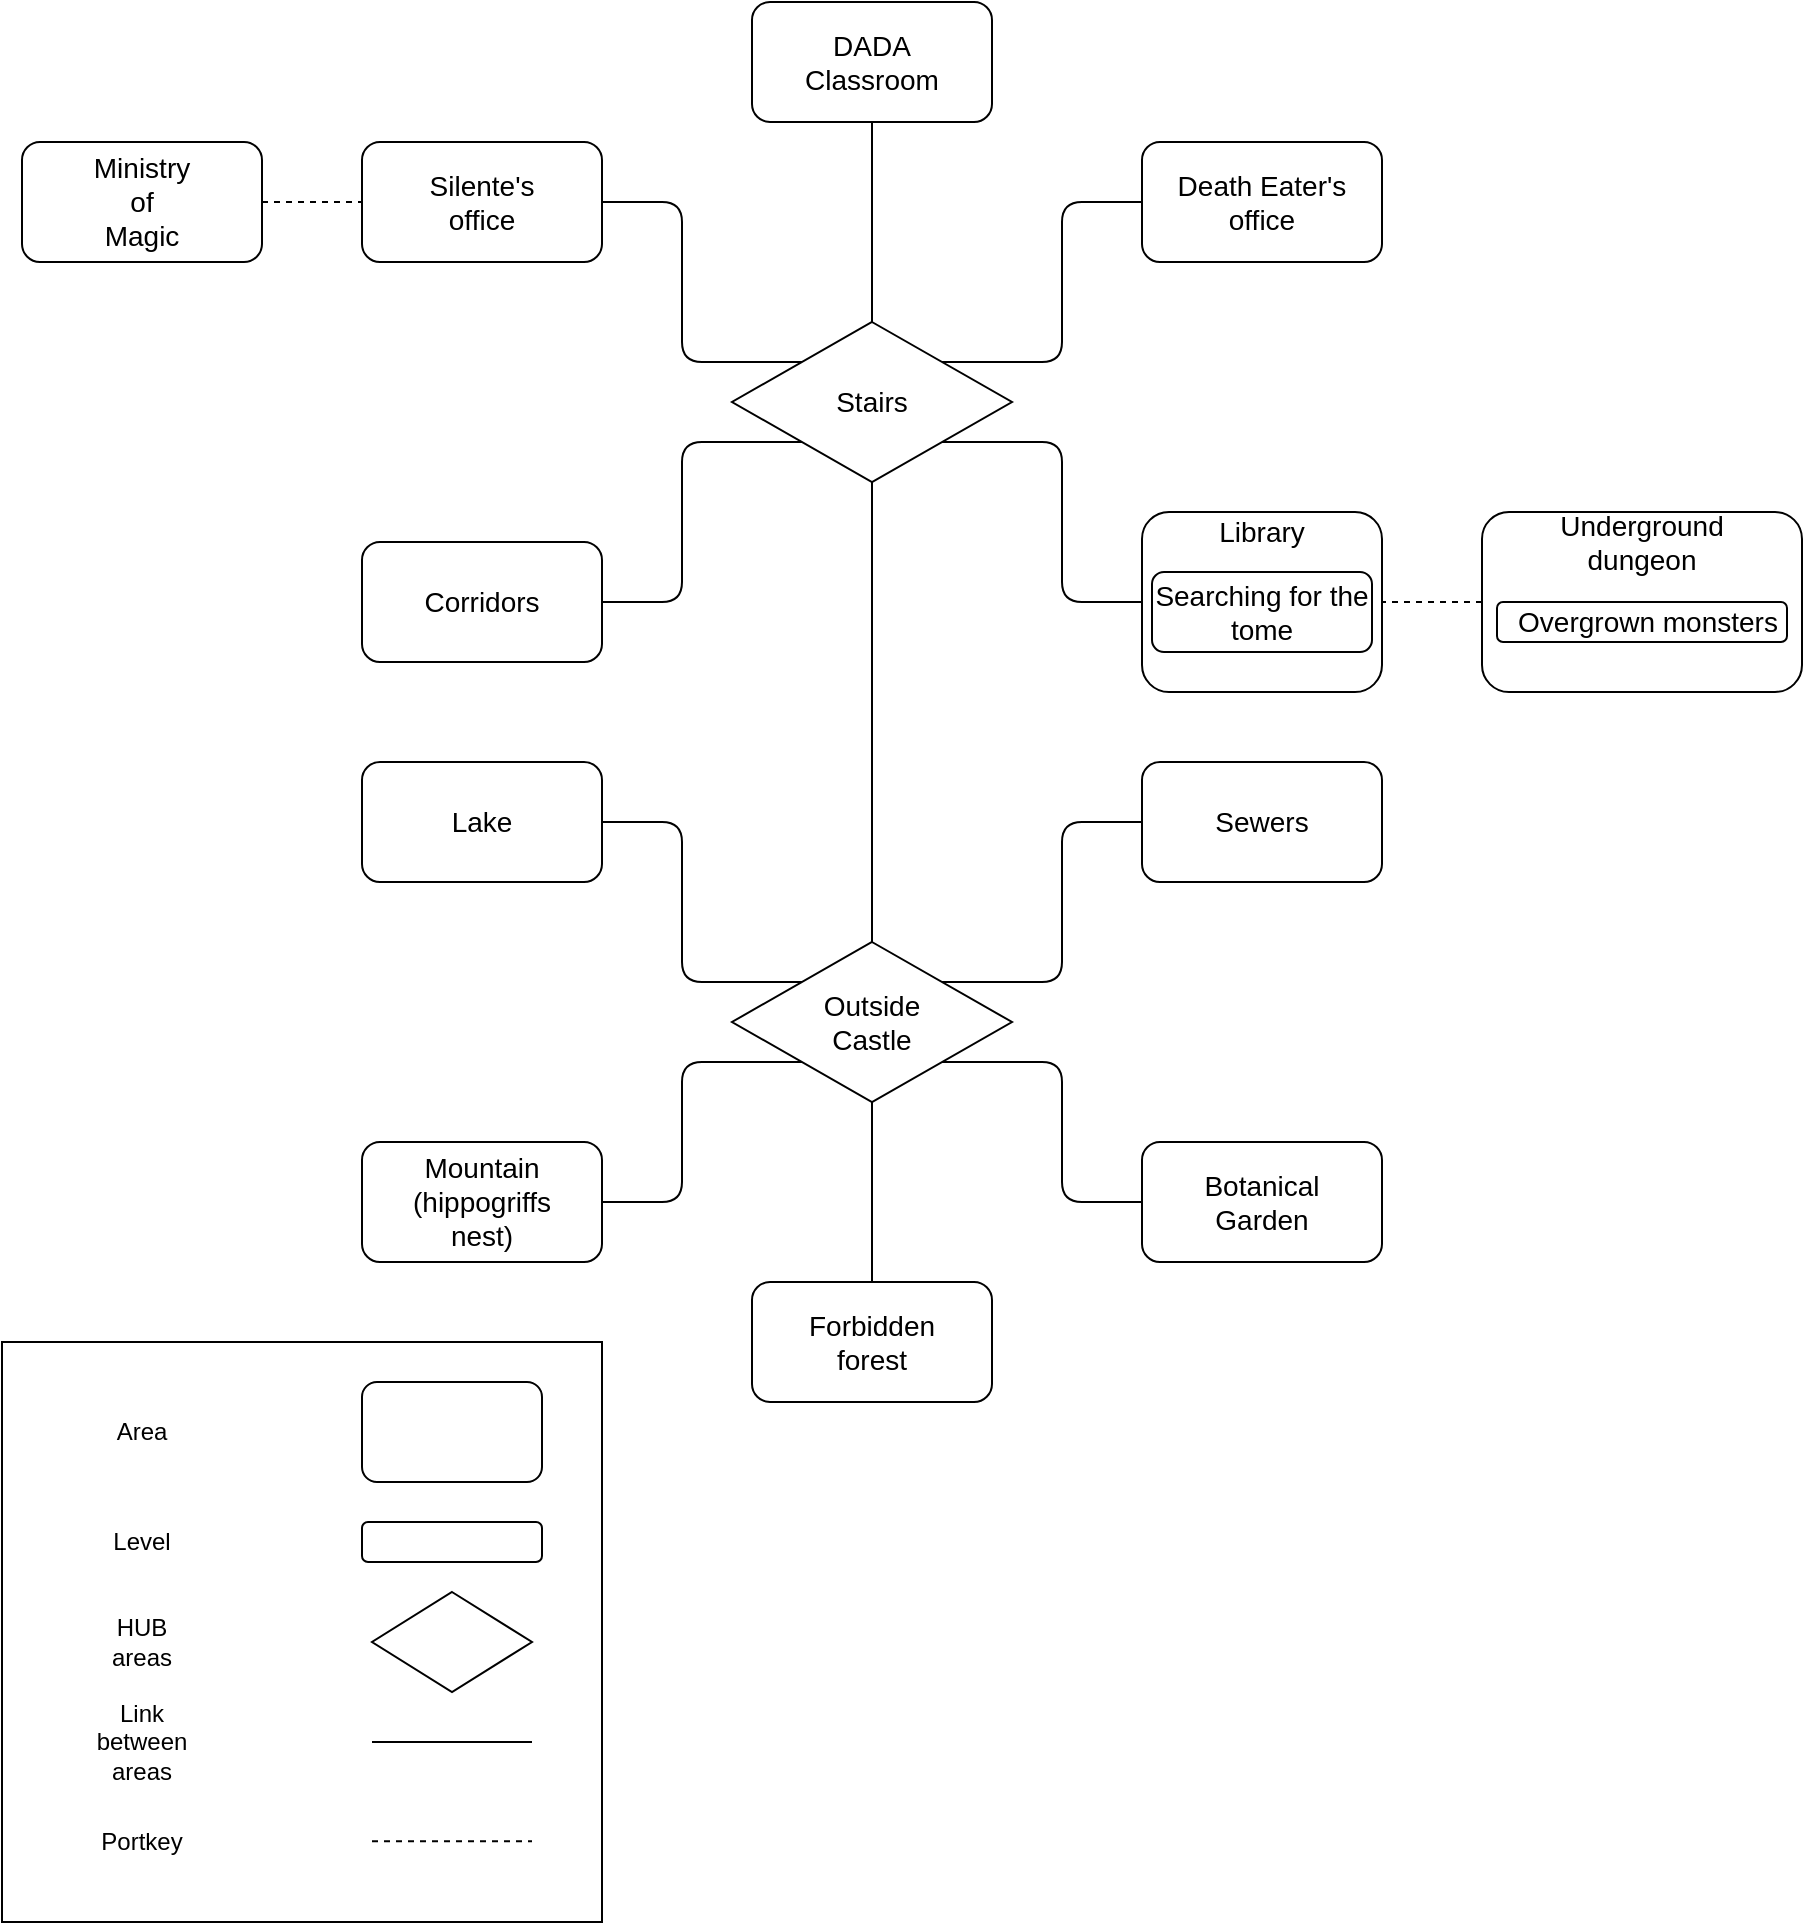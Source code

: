 <mxfile version="13.7.9" type="device"><diagram id="MnBBiq-cmBgerUR0bNqA" name="Pagina-1"><mxGraphModel dx="1086" dy="806" grid="1" gridSize="10" guides="1" tooltips="1" connect="1" arrows="1" fold="1" page="1" pageScale="1" pageWidth="4681" pageHeight="3300" math="0" shadow="0"><root><mxCell id="0"/><mxCell id="1" parent="0"/><mxCell id="7Ep4j6iloRdLz8asTo0H-3" value="" style="rounded=1;whiteSpace=wrap;html=1;" parent="1" vertex="1"><mxGeometry x="525" y="70" width="120" height="60" as="geometry"/></mxCell><mxCell id="7Ep4j6iloRdLz8asTo0H-4" value="&lt;font style=&quot;font-size: 14px&quot;&gt;DADA Classroom&lt;/font&gt;" style="text;html=1;strokeColor=none;fillColor=none;align=center;verticalAlign=middle;whiteSpace=wrap;rounded=0;" parent="1" vertex="1"><mxGeometry x="565" y="90" width="40" height="20" as="geometry"/></mxCell><mxCell id="7Ep4j6iloRdLz8asTo0H-5" value="" style="rhombus;whiteSpace=wrap;html=1;" parent="1" vertex="1"><mxGeometry x="515" y="230" width="140" height="80" as="geometry"/></mxCell><mxCell id="7Ep4j6iloRdLz8asTo0H-6" value="&lt;font style=&quot;font-size: 14px&quot;&gt;Stairs&lt;/font&gt;" style="text;html=1;strokeColor=none;fillColor=none;align=center;verticalAlign=middle;whiteSpace=wrap;rounded=0;" parent="1" vertex="1"><mxGeometry x="565" y="260" width="40" height="20" as="geometry"/></mxCell><mxCell id="7Ep4j6iloRdLz8asTo0H-7" value="" style="rounded=1;whiteSpace=wrap;html=1;" parent="1" vertex="1"><mxGeometry x="720" y="140" width="120" height="60" as="geometry"/></mxCell><mxCell id="7Ep4j6iloRdLz8asTo0H-8" value="&lt;font style=&quot;font-size: 14px&quot;&gt;Death Eater's&lt;br&gt;office&lt;br&gt;&lt;/font&gt;" style="text;html=1;strokeColor=none;fillColor=none;align=center;verticalAlign=middle;whiteSpace=wrap;rounded=0;" parent="1" vertex="1"><mxGeometry x="730" y="160" width="100" height="20" as="geometry"/></mxCell><mxCell id="7Ep4j6iloRdLz8asTo0H-9" value="" style="rounded=1;whiteSpace=wrap;html=1;" parent="1" vertex="1"><mxGeometry x="330" y="140" width="120" height="60" as="geometry"/></mxCell><mxCell id="7Ep4j6iloRdLz8asTo0H-10" value="&lt;font style=&quot;font-size: 14px&quot;&gt;Silente's&lt;br&gt;office&lt;br&gt;&lt;/font&gt;" style="text;html=1;strokeColor=none;fillColor=none;align=center;verticalAlign=middle;whiteSpace=wrap;rounded=0;" parent="1" vertex="1"><mxGeometry x="370" y="160" width="40" height="20" as="geometry"/></mxCell><mxCell id="7Ep4j6iloRdLz8asTo0H-11" value="" style="rounded=1;whiteSpace=wrap;html=1;" parent="1" vertex="1"><mxGeometry x="720" y="325" width="120" height="90" as="geometry"/></mxCell><mxCell id="7Ep4j6iloRdLz8asTo0H-12" value="&lt;font style=&quot;font-size: 14px&quot;&gt;Library&lt;br&gt;&lt;/font&gt;" style="text;html=1;strokeColor=none;fillColor=none;align=center;verticalAlign=middle;whiteSpace=wrap;rounded=0;" parent="1" vertex="1"><mxGeometry x="760" y="325" width="40" height="20" as="geometry"/></mxCell><mxCell id="7Ep4j6iloRdLz8asTo0H-13" value="" style="rounded=1;whiteSpace=wrap;html=1;" parent="1" vertex="1"><mxGeometry x="890" y="325" width="160" height="90" as="geometry"/></mxCell><mxCell id="7Ep4j6iloRdLz8asTo0H-14" value="&lt;font style=&quot;font-size: 14px&quot;&gt;Underground&lt;br&gt;dungeon&lt;br&gt;&lt;/font&gt;" style="text;html=1;strokeColor=none;fillColor=none;align=center;verticalAlign=middle;whiteSpace=wrap;rounded=0;" parent="1" vertex="1"><mxGeometry x="950" y="330" width="40" height="20" as="geometry"/></mxCell><mxCell id="7Ep4j6iloRdLz8asTo0H-15" value="" style="endArrow=none;html=1;exitX=0.5;exitY=0;exitDx=0;exitDy=0;entryX=0.5;entryY=1;entryDx=0;entryDy=0;" parent="1" source="7Ep4j6iloRdLz8asTo0H-5" target="7Ep4j6iloRdLz8asTo0H-3" edge="1"><mxGeometry width="50" height="50" relative="1" as="geometry"><mxPoint x="620" y="300" as="sourcePoint"/><mxPoint x="670" y="250" as="targetPoint"/></mxGeometry></mxCell><mxCell id="7Ep4j6iloRdLz8asTo0H-17" value="" style="endArrow=none;html=1;entryX=0;entryY=0;entryDx=0;entryDy=0;exitX=1;exitY=0.5;exitDx=0;exitDy=0;edgeStyle=elbowEdgeStyle;" parent="1" source="7Ep4j6iloRdLz8asTo0H-9" target="7Ep4j6iloRdLz8asTo0H-5" edge="1"><mxGeometry width="50" height="50" relative="1" as="geometry"><mxPoint x="430" y="310" as="sourcePoint"/><mxPoint x="480" y="260" as="targetPoint"/><Array as="points"><mxPoint x="490" y="210"/></Array></mxGeometry></mxCell><mxCell id="7Ep4j6iloRdLz8asTo0H-19" value="" style="rounded=1;whiteSpace=wrap;html=1;" parent="1" vertex="1"><mxGeometry x="330" y="340" width="120" height="60" as="geometry"/></mxCell><mxCell id="7Ep4j6iloRdLz8asTo0H-20" value="&lt;font style=&quot;font-size: 14px&quot;&gt;Corridors&lt;br&gt;&lt;/font&gt;" style="text;html=1;strokeColor=none;fillColor=none;align=center;verticalAlign=middle;whiteSpace=wrap;rounded=0;" parent="1" vertex="1"><mxGeometry x="370" y="360" width="40" height="20" as="geometry"/></mxCell><mxCell id="7Ep4j6iloRdLz8asTo0H-21" value="" style="endArrow=none;html=1;exitX=0;exitY=1;exitDx=0;exitDy=0;entryX=1;entryY=0.5;entryDx=0;entryDy=0;edgeStyle=elbowEdgeStyle;" parent="1" source="7Ep4j6iloRdLz8asTo0H-5" target="7Ep4j6iloRdLz8asTo0H-19" edge="1"><mxGeometry width="50" height="50" relative="1" as="geometry"><mxPoint x="600" y="320" as="sourcePoint"/><mxPoint x="650" y="270" as="targetPoint"/><Array as="points"><mxPoint x="490" y="340"/></Array></mxGeometry></mxCell><mxCell id="7Ep4j6iloRdLz8asTo0H-24" value="" style="endArrow=none;html=1;exitX=0;exitY=0.5;exitDx=0;exitDy=0;entryX=1;entryY=1;entryDx=0;entryDy=0;edgeStyle=elbowEdgeStyle;" parent="1" source="7Ep4j6iloRdLz8asTo0H-11" target="7Ep4j6iloRdLz8asTo0H-5" edge="1"><mxGeometry width="50" height="50" relative="1" as="geometry"><mxPoint x="600" y="320" as="sourcePoint"/><mxPoint x="660" y="300" as="targetPoint"/><Array as="points"><mxPoint x="680" y="330"/></Array></mxGeometry></mxCell><mxCell id="7Ep4j6iloRdLz8asTo0H-25" value="" style="endArrow=none;html=1;entryX=1;entryY=0;entryDx=0;entryDy=0;exitX=0;exitY=0.5;exitDx=0;exitDy=0;edgeStyle=elbowEdgeStyle;" parent="1" source="7Ep4j6iloRdLz8asTo0H-7" target="7Ep4j6iloRdLz8asTo0H-5" edge="1"><mxGeometry width="50" height="50" relative="1" as="geometry"><mxPoint x="820" y="200" as="sourcePoint"/><mxPoint x="650" y="270" as="targetPoint"/><Array as="points"><mxPoint x="680" y="210"/></Array></mxGeometry></mxCell><mxCell id="7Ep4j6iloRdLz8asTo0H-26" value="" style="endArrow=none;dashed=1;html=1;entryX=1;entryY=0.5;entryDx=0;entryDy=0;exitX=0;exitY=0.5;exitDx=0;exitDy=0;" parent="1" source="7Ep4j6iloRdLz8asTo0H-13" target="7Ep4j6iloRdLz8asTo0H-11" edge="1"><mxGeometry width="50" height="50" relative="1" as="geometry"><mxPoint x="760" y="395" as="sourcePoint"/><mxPoint x="810" y="345" as="targetPoint"/></mxGeometry></mxCell><mxCell id="7Ep4j6iloRdLz8asTo0H-27" value="" style="rhombus;whiteSpace=wrap;html=1;" parent="1" vertex="1"><mxGeometry x="515" y="540" width="140" height="80" as="geometry"/></mxCell><mxCell id="7Ep4j6iloRdLz8asTo0H-28" value="&lt;font style=&quot;font-size: 14px&quot;&gt;Outside&lt;br&gt;Castle&lt;br&gt;&lt;/font&gt;" style="text;html=1;strokeColor=none;fillColor=none;align=center;verticalAlign=middle;whiteSpace=wrap;rounded=0;" parent="1" vertex="1"><mxGeometry x="565" y="570" width="40" height="20" as="geometry"/></mxCell><mxCell id="7Ep4j6iloRdLz8asTo0H-29" value="" style="endArrow=none;html=1;entryX=0.5;entryY=1;entryDx=0;entryDy=0;exitX=0.5;exitY=0;exitDx=0;exitDy=0;" parent="1" source="7Ep4j6iloRdLz8asTo0H-27" target="7Ep4j6iloRdLz8asTo0H-5" edge="1"><mxGeometry width="50" height="50" relative="1" as="geometry"><mxPoint x="610" y="520" as="sourcePoint"/><mxPoint x="660" y="470" as="targetPoint"/></mxGeometry></mxCell><mxCell id="7Ep4j6iloRdLz8asTo0H-30" value="" style="rounded=1;whiteSpace=wrap;html=1;" parent="1" vertex="1"><mxGeometry x="720" y="450" width="120" height="60" as="geometry"/></mxCell><mxCell id="7Ep4j6iloRdLz8asTo0H-31" value="&lt;font style=&quot;font-size: 14px&quot;&gt;Sewers&lt;br&gt;&lt;/font&gt;" style="text;html=1;strokeColor=none;fillColor=none;align=center;verticalAlign=middle;whiteSpace=wrap;rounded=0;" parent="1" vertex="1"><mxGeometry x="760" y="470" width="40" height="20" as="geometry"/></mxCell><mxCell id="7Ep4j6iloRdLz8asTo0H-32" value="" style="endArrow=none;html=1;exitX=1;exitY=0;exitDx=0;exitDy=0;entryX=0;entryY=0.5;entryDx=0;entryDy=0;edgeStyle=elbowEdgeStyle;" parent="1" source="7Ep4j6iloRdLz8asTo0H-27" target="7Ep4j6iloRdLz8asTo0H-30" edge="1"><mxGeometry width="50" height="50" relative="1" as="geometry"><mxPoint x="700" y="500" as="sourcePoint"/><mxPoint x="750" y="450" as="targetPoint"/><Array as="points"><mxPoint x="680" y="520"/></Array></mxGeometry></mxCell><mxCell id="7Ep4j6iloRdLz8asTo0H-33" value="" style="rounded=1;whiteSpace=wrap;html=1;" parent="1" vertex="1"><mxGeometry x="720" y="640" width="120" height="60" as="geometry"/></mxCell><mxCell id="7Ep4j6iloRdLz8asTo0H-34" value="&lt;font style=&quot;font-size: 14px&quot;&gt;Botanical&lt;br&gt;Garden&lt;br&gt;&lt;/font&gt;" style="text;html=1;strokeColor=none;fillColor=none;align=center;verticalAlign=middle;whiteSpace=wrap;rounded=0;" parent="1" vertex="1"><mxGeometry x="760" y="660" width="40" height="20" as="geometry"/></mxCell><mxCell id="7Ep4j6iloRdLz8asTo0H-35" value="" style="endArrow=none;html=1;entryX=0;entryY=0.5;entryDx=0;entryDy=0;edgeStyle=elbowEdgeStyle;exitX=1;exitY=1;exitDx=0;exitDy=0;" parent="1" source="7Ep4j6iloRdLz8asTo0H-27" target="7Ep4j6iloRdLz8asTo0H-33" edge="1"><mxGeometry width="50" height="50" relative="1" as="geometry"><mxPoint x="700" y="490" as="sourcePoint"/><mxPoint x="750" y="440" as="targetPoint"/><Array as="points"><mxPoint x="680" y="630"/></Array></mxGeometry></mxCell><mxCell id="7Ep4j6iloRdLz8asTo0H-36" value="" style="rounded=1;whiteSpace=wrap;html=1;" parent="1" vertex="1"><mxGeometry x="330" y="450" width="120" height="60" as="geometry"/></mxCell><mxCell id="7Ep4j6iloRdLz8asTo0H-37" value="&lt;font style=&quot;font-size: 14px&quot;&gt;Lake&lt;br&gt;&lt;/font&gt;" style="text;html=1;strokeColor=none;fillColor=none;align=center;verticalAlign=middle;whiteSpace=wrap;rounded=0;" parent="1" vertex="1"><mxGeometry x="370" y="470" width="40" height="20" as="geometry"/></mxCell><mxCell id="7Ep4j6iloRdLz8asTo0H-38" value="" style="endArrow=none;html=1;exitX=1;exitY=0.5;exitDx=0;exitDy=0;entryX=0;entryY=0;entryDx=0;entryDy=0;edgeStyle=elbowEdgeStyle;" parent="1" source="7Ep4j6iloRdLz8asTo0H-36" target="7Ep4j6iloRdLz8asTo0H-27" edge="1"><mxGeometry width="50" height="50" relative="1" as="geometry"><mxPoint x="420" y="540" as="sourcePoint"/><mxPoint x="470" y="490" as="targetPoint"/><Array as="points"><mxPoint x="490" y="520"/></Array></mxGeometry></mxCell><mxCell id="7Ep4j6iloRdLz8asTo0H-39" value="" style="rounded=1;whiteSpace=wrap;html=1;" parent="1" vertex="1"><mxGeometry x="330" y="640" width="120" height="60" as="geometry"/></mxCell><mxCell id="7Ep4j6iloRdLz8asTo0H-40" value="&lt;font style=&quot;font-size: 14px&quot;&gt;Mountain&lt;br&gt;(hippogriffs nest)&lt;br&gt;&lt;/font&gt;" style="text;html=1;strokeColor=none;fillColor=none;align=center;verticalAlign=middle;whiteSpace=wrap;rounded=0;" parent="1" vertex="1"><mxGeometry x="370" y="660" width="40" height="20" as="geometry"/></mxCell><mxCell id="7Ep4j6iloRdLz8asTo0H-41" value="" style="endArrow=none;html=1;exitX=1;exitY=0.5;exitDx=0;exitDy=0;entryX=0;entryY=1;entryDx=0;entryDy=0;edgeStyle=elbowEdgeStyle;" parent="1" source="7Ep4j6iloRdLz8asTo0H-39" target="7Ep4j6iloRdLz8asTo0H-27" edge="1"><mxGeometry width="50" height="50" relative="1" as="geometry"><mxPoint x="480" y="590" as="sourcePoint"/><mxPoint x="530" y="540" as="targetPoint"/><Array as="points"><mxPoint x="490" y="640"/></Array></mxGeometry></mxCell><mxCell id="7Ep4j6iloRdLz8asTo0H-42" value="" style="rounded=1;whiteSpace=wrap;html=1;" parent="1" vertex="1"><mxGeometry x="525" y="710" width="120" height="60" as="geometry"/></mxCell><mxCell id="7Ep4j6iloRdLz8asTo0H-43" value="&lt;font style=&quot;font-size: 14px&quot;&gt;Forbidden forest&lt;br&gt;&lt;/font&gt;" style="text;html=1;strokeColor=none;fillColor=none;align=center;verticalAlign=middle;whiteSpace=wrap;rounded=0;" parent="1" vertex="1"><mxGeometry x="565" y="730" width="40" height="20" as="geometry"/></mxCell><mxCell id="7Ep4j6iloRdLz8asTo0H-44" value="" style="endArrow=none;html=1;exitX=0.5;exitY=1;exitDx=0;exitDy=0;entryX=0.5;entryY=0;entryDx=0;entryDy=0;edgeStyle=elbowEdgeStyle;" parent="1" source="7Ep4j6iloRdLz8asTo0H-27" target="7Ep4j6iloRdLz8asTo0H-42" edge="1"><mxGeometry width="50" height="50" relative="1" as="geometry"><mxPoint x="530" y="390" as="sourcePoint"/><mxPoint x="580" y="340" as="targetPoint"/></mxGeometry></mxCell><mxCell id="7Ep4j6iloRdLz8asTo0H-45" value="" style="rounded=0;whiteSpace=wrap;html=1;strokeColor=#000000;" parent="1" vertex="1"><mxGeometry x="150" y="740" width="300" height="290" as="geometry"/></mxCell><mxCell id="7Ep4j6iloRdLz8asTo0H-46" value="" style="rounded=1;whiteSpace=wrap;html=1;strokeColor=#000000;" parent="1" vertex="1"><mxGeometry x="330" y="760" width="90" height="50" as="geometry"/></mxCell><mxCell id="7Ep4j6iloRdLz8asTo0H-47" value="Area" style="text;html=1;strokeColor=none;fillColor=none;align=center;verticalAlign=middle;whiteSpace=wrap;rounded=0;" parent="1" vertex="1"><mxGeometry x="200" y="775" width="40" height="20" as="geometry"/></mxCell><mxCell id="7Ep4j6iloRdLz8asTo0H-49" value="" style="rounded=1;whiteSpace=wrap;html=1;strokeColor=#000000;" parent="1" vertex="1"><mxGeometry x="330" y="830" width="90" height="20" as="geometry"/></mxCell><mxCell id="7Ep4j6iloRdLz8asTo0H-50" value="Level" style="text;html=1;strokeColor=none;fillColor=none;align=center;verticalAlign=middle;whiteSpace=wrap;rounded=0;" parent="1" vertex="1"><mxGeometry x="200" y="830" width="40" height="20" as="geometry"/></mxCell><mxCell id="7Ep4j6iloRdLz8asTo0H-51" value="" style="rhombus;whiteSpace=wrap;html=1;strokeColor=#000000;" parent="1" vertex="1"><mxGeometry x="335" y="865" width="80" height="50" as="geometry"/></mxCell><mxCell id="7Ep4j6iloRdLz8asTo0H-52" value="HUB areas" style="text;html=1;strokeColor=none;fillColor=none;align=center;verticalAlign=middle;whiteSpace=wrap;rounded=0;" parent="1" vertex="1"><mxGeometry x="200" y="880" width="40" height="20" as="geometry"/></mxCell><mxCell id="7Ep4j6iloRdLz8asTo0H-55" value="" style="endArrow=none;html=1;exitX=1;exitY=0.5;exitDx=0;exitDy=0;" parent="1" edge="1"><mxGeometry width="50" height="50" relative="1" as="geometry"><mxPoint x="335" y="940" as="sourcePoint"/><mxPoint x="415" y="940" as="targetPoint"/><Array as="points"><mxPoint x="380" y="940"/></Array></mxGeometry></mxCell><mxCell id="7Ep4j6iloRdLz8asTo0H-58" value="Link between areas" style="text;html=1;strokeColor=none;fillColor=none;align=center;verticalAlign=middle;whiteSpace=wrap;rounded=0;" parent="1" vertex="1"><mxGeometry x="200" y="930" width="40" height="20" as="geometry"/></mxCell><mxCell id="7Ep4j6iloRdLz8asTo0H-61" value="" style="endArrow=none;html=1;exitX=1;exitY=0.5;exitDx=0;exitDy=0;dashed=1;" parent="1" edge="1"><mxGeometry width="50" height="50" relative="1" as="geometry"><mxPoint x="335" y="989.66" as="sourcePoint"/><mxPoint x="415" y="989.66" as="targetPoint"/><Array as="points"><mxPoint x="380" y="989.66"/></Array></mxGeometry></mxCell><mxCell id="7Ep4j6iloRdLz8asTo0H-62" value="Portkey" style="text;html=1;strokeColor=none;fillColor=none;align=center;verticalAlign=middle;whiteSpace=wrap;rounded=0;" parent="1" vertex="1"><mxGeometry x="200" y="980" width="40" height="20" as="geometry"/></mxCell><mxCell id="2-G_d1j3Z6TorlQj5G-S-1" value="" style="rounded=1;whiteSpace=wrap;html=1;" parent="1" vertex="1"><mxGeometry x="725" y="355" width="110" height="40" as="geometry"/></mxCell><mxCell id="2-G_d1j3Z6TorlQj5G-S-2" value="" style="rounded=1;whiteSpace=wrap;html=1;" parent="1" vertex="1"><mxGeometry x="897.5" y="370" width="145" height="20" as="geometry"/></mxCell><mxCell id="2-G_d1j3Z6TorlQj5G-S-3" value="&lt;font style=&quot;font-size: 14px&quot;&gt;Overgrown monsters&lt;br&gt;&lt;/font&gt;" style="text;html=1;strokeColor=none;fillColor=none;align=center;verticalAlign=middle;whiteSpace=wrap;rounded=0;" parent="1" vertex="1"><mxGeometry x="902.5" y="370" width="140" height="20" as="geometry"/></mxCell><mxCell id="2-G_d1j3Z6TorlQj5G-S-5" value="" style="rounded=1;whiteSpace=wrap;html=1;" parent="1" vertex="1"><mxGeometry x="160" y="140" width="120" height="60" as="geometry"/></mxCell><mxCell id="2-G_d1j3Z6TorlQj5G-S-6" value="&lt;font style=&quot;font-size: 14px&quot;&gt;Ministry of Magic&lt;br&gt;&lt;/font&gt;" style="text;html=1;strokeColor=none;fillColor=none;align=center;verticalAlign=middle;whiteSpace=wrap;rounded=0;" parent="1" vertex="1"><mxGeometry x="200" y="160" width="40" height="20" as="geometry"/></mxCell><mxCell id="2-G_d1j3Z6TorlQj5G-S-7" value="" style="endArrow=none;dashed=1;html=1;exitX=1;exitY=0.5;exitDx=0;exitDy=0;entryX=0;entryY=0.5;entryDx=0;entryDy=0;" parent="1" source="2-G_d1j3Z6TorlQj5G-S-5" target="7Ep4j6iloRdLz8asTo0H-9" edge="1"><mxGeometry width="50" height="50" relative="1" as="geometry"><mxPoint x="640" y="550" as="sourcePoint"/><mxPoint x="690" y="500" as="targetPoint"/></mxGeometry></mxCell><mxCell id="nQvrIKHvhK48baeV9k-U-1" value="&lt;font style=&quot;font-size: 14px&quot;&gt;Searching for the tome&lt;br&gt;&lt;/font&gt;" style="text;html=1;strokeColor=none;fillColor=none;align=center;verticalAlign=middle;whiteSpace=wrap;rounded=0;" parent="1" vertex="1"><mxGeometry x="725" y="360" width="110" height="30" as="geometry"/></mxCell></root></mxGraphModel></diagram></mxfile>